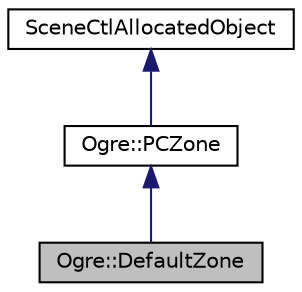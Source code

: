 digraph "Ogre::DefaultZone"
{
  bgcolor="transparent";
  edge [fontname="Helvetica",fontsize="10",labelfontname="Helvetica",labelfontsize="10"];
  node [fontname="Helvetica",fontsize="10",shape=record];
  Node0 [label="Ogre::DefaultZone",height=0.2,width=0.4,color="black", fillcolor="grey75", style="filled", fontcolor="black"];
  Node1 -> Node0 [dir="back",color="midnightblue",fontsize="10",style="solid",fontname="Helvetica"];
  Node1 [label="Ogre::PCZone",height=0.2,width=0.4,color="black",URL="$class_ogre_1_1_p_c_zone.html",tooltip="Portal-Connected Zone datastructure for managing scene nodes. "];
  Node2 -> Node1 [dir="back",color="midnightblue",fontsize="10",style="solid",fontname="Helvetica"];
  Node2 [label="SceneCtlAllocatedObject",height=0.2,width=0.4,color="black",URL="$class_ogre_1_1_allocated_object.html"];
}
